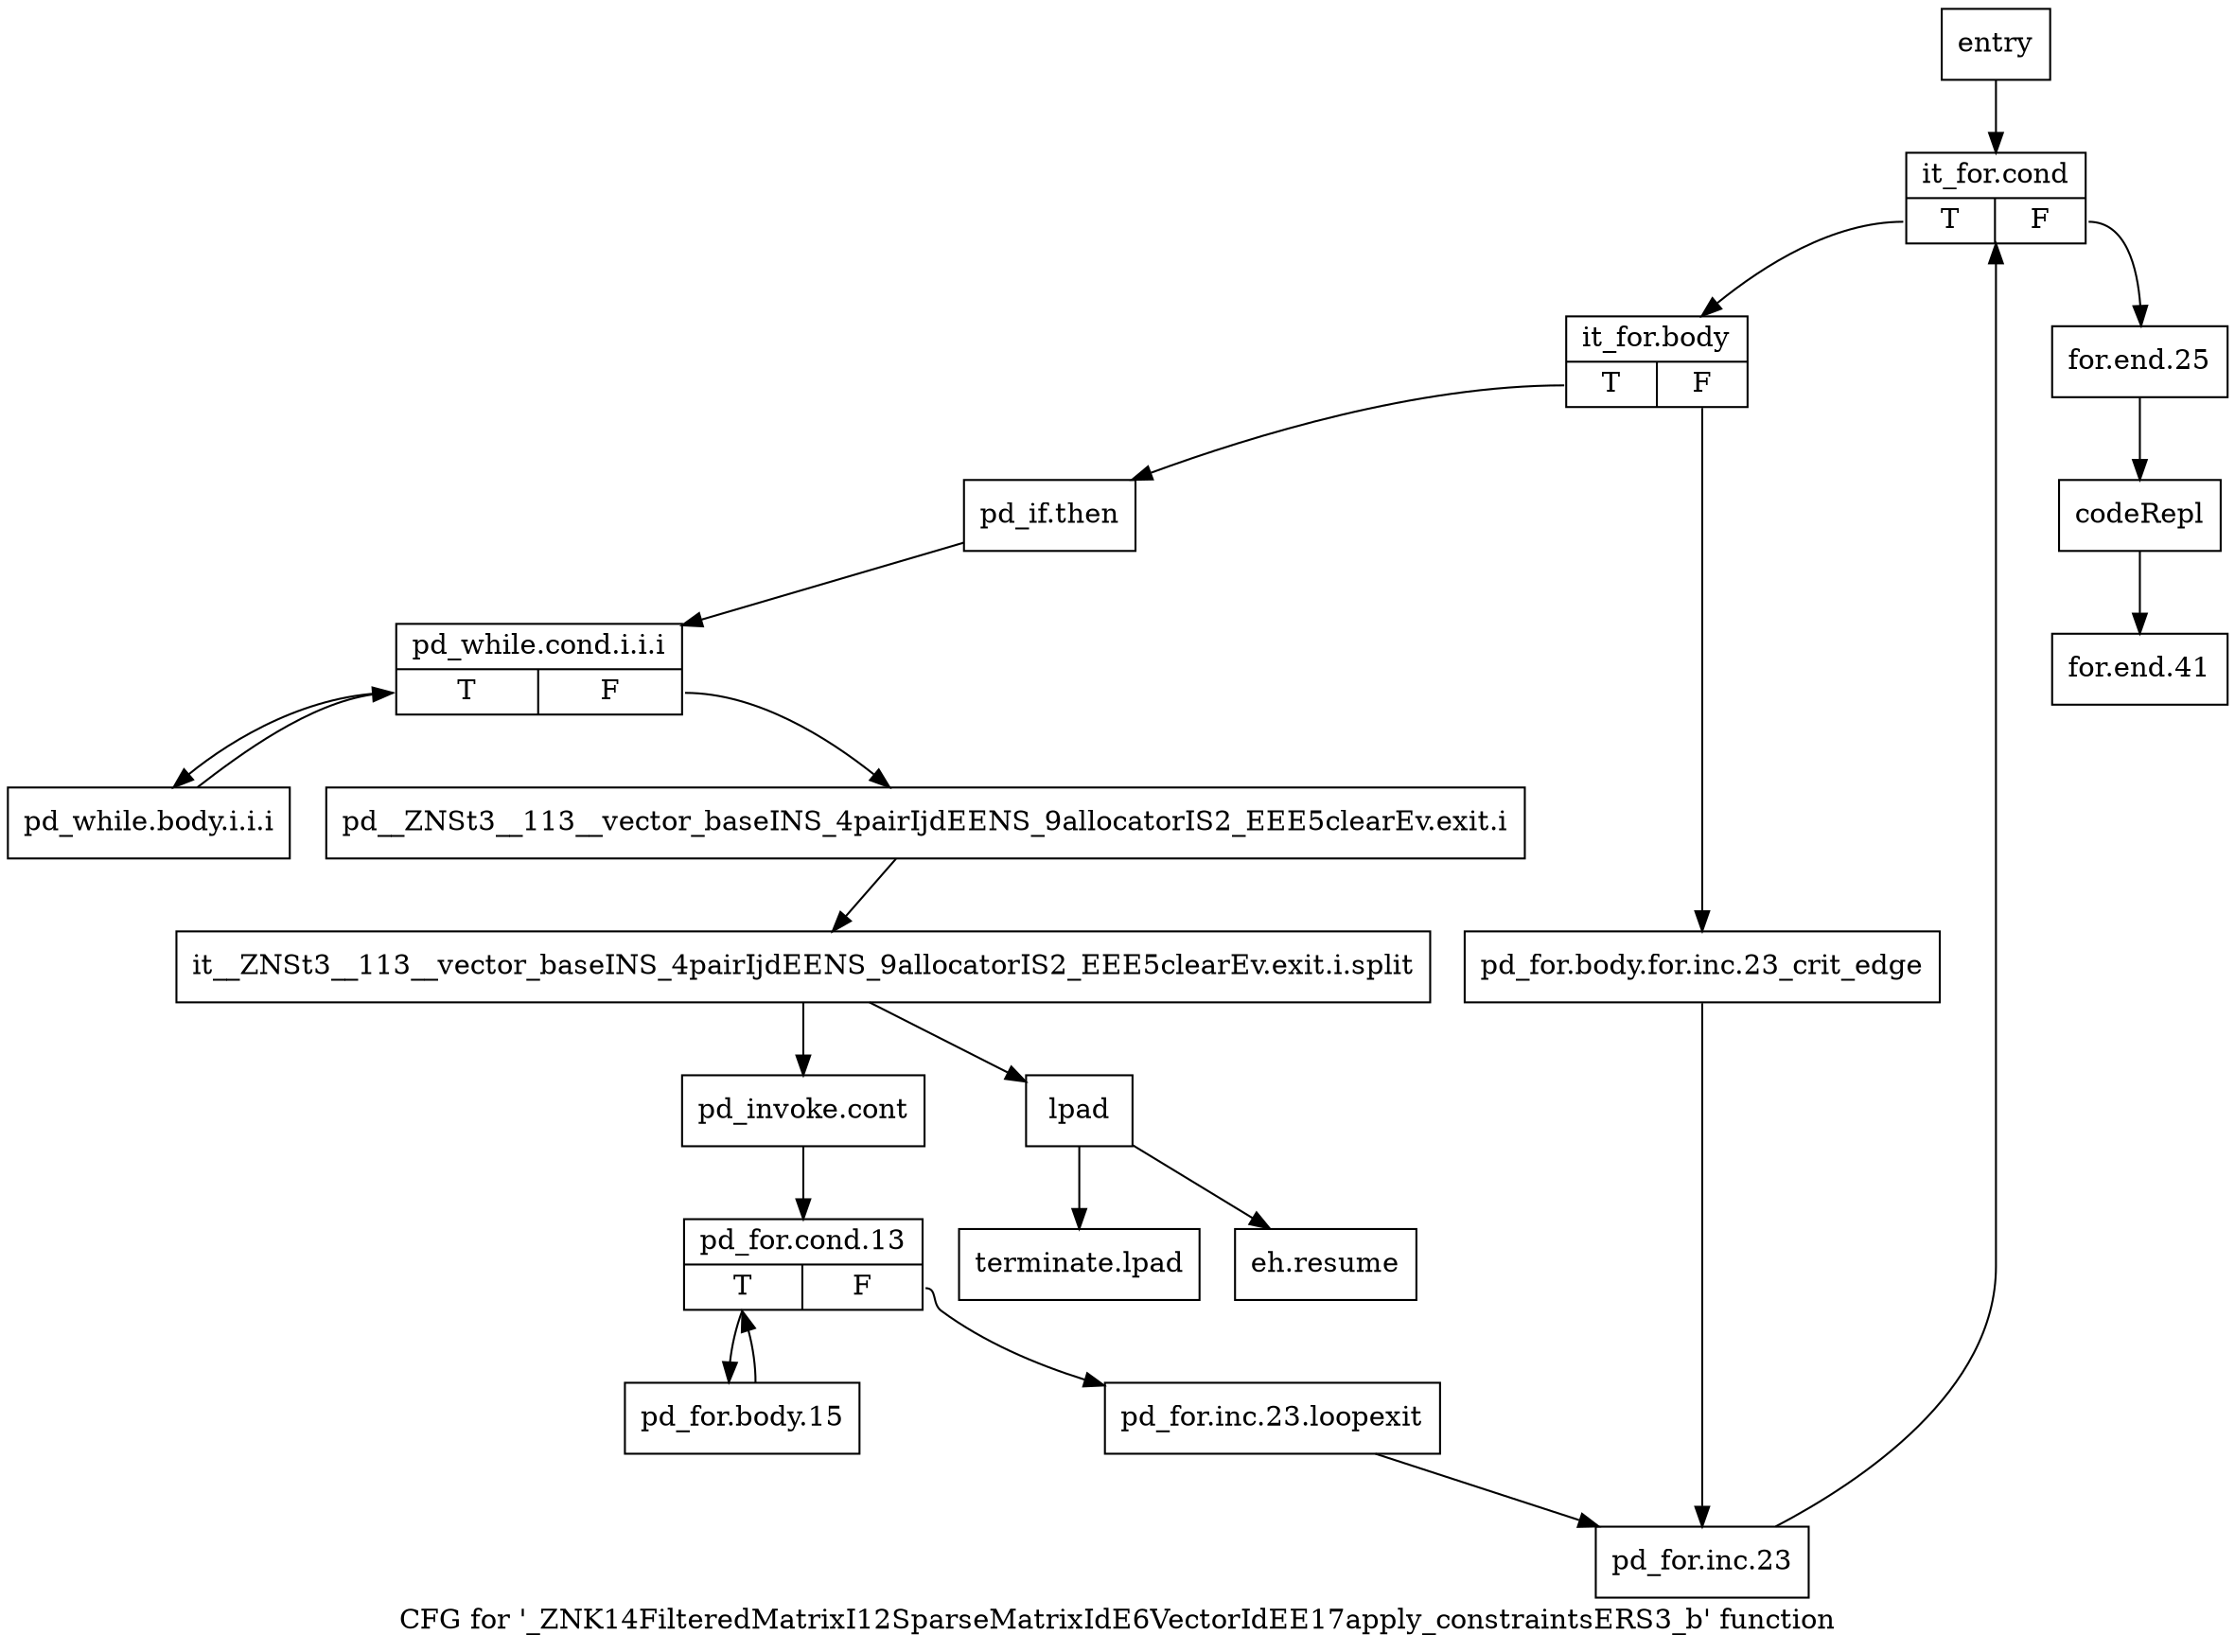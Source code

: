 digraph "CFG for '_ZNK14FilteredMatrixI12SparseMatrixIdE6VectorIdEE17apply_constraintsERS3_b' function" {
	label="CFG for '_ZNK14FilteredMatrixI12SparseMatrixIdE6VectorIdEE17apply_constraintsERS3_b' function";

	Node0x54d8680 [shape=record,label="{entry}"];
	Node0x54d8680 -> Node0x54d86d0;
	Node0x54d86d0 [shape=record,label="{it_for.cond|{<s0>T|<s1>F}}"];
	Node0x54d86d0:s0 -> Node0x54d8720;
	Node0x54d86d0:s1 -> Node0x54d8ae0;
	Node0x54d8720 [shape=record,label="{it_for.body|{<s0>T|<s1>F}}"];
	Node0x54d8720:s0 -> Node0x54d87c0;
	Node0x54d8720:s1 -> Node0x54d8770;
	Node0x54d8770 [shape=record,label="{pd_for.body.for.inc.23_crit_edge}"];
	Node0x54d8770 -> Node0x54d8a90;
	Node0x54d87c0 [shape=record,label="{pd_if.then}"];
	Node0x54d87c0 -> Node0x54d8810;
	Node0x54d8810 [shape=record,label="{pd_while.cond.i.i.i|{<s0>T|<s1>F}}"];
	Node0x54d8810:s0 -> Node0x54d8860;
	Node0x54d8810:s1 -> Node0x54d88b0;
	Node0x54d8860 [shape=record,label="{pd_while.body.i.i.i}"];
	Node0x54d8860 -> Node0x54d8810;
	Node0x54d88b0 [shape=record,label="{pd__ZNSt3__113__vector_baseINS_4pairIjdEENS_9allocatorIS2_EEE5clearEv.exit.i}"];
	Node0x54d88b0 -> Node0xa6fdd00;
	Node0xa6fdd00 [shape=record,label="{it__ZNSt3__113__vector_baseINS_4pairIjdEENS_9allocatorIS2_EEE5clearEv.exit.i.split}"];
	Node0xa6fdd00 -> Node0x54d8900;
	Node0xa6fdd00 -> Node0x54d89f0;
	Node0x54d8900 [shape=record,label="{pd_invoke.cont}"];
	Node0x54d8900 -> Node0x54d8950;
	Node0x54d8950 [shape=record,label="{pd_for.cond.13|{<s0>T|<s1>F}}"];
	Node0x54d8950:s0 -> Node0x54d89a0;
	Node0x54d8950:s1 -> Node0x54d8a40;
	Node0x54d89a0 [shape=record,label="{pd_for.body.15}"];
	Node0x54d89a0 -> Node0x54d8950;
	Node0x54d89f0 [shape=record,label="{lpad}"];
	Node0x54d89f0 -> Node0x54d8bd0;
	Node0x54d89f0 -> Node0x54d8c20;
	Node0x54d8a40 [shape=record,label="{pd_for.inc.23.loopexit}"];
	Node0x54d8a40 -> Node0x54d8a90;
	Node0x54d8a90 [shape=record,label="{pd_for.inc.23}"];
	Node0x54d8a90 -> Node0x54d86d0;
	Node0x54d8ae0 [shape=record,label="{for.end.25}"];
	Node0x54d8ae0 -> Node0x54d8b30;
	Node0x54d8b30 [shape=record,label="{codeRepl}"];
	Node0x54d8b30 -> Node0x54d8b80;
	Node0x54d8b80 [shape=record,label="{for.end.41}"];
	Node0x54d8bd0 [shape=record,label="{eh.resume}"];
	Node0x54d8c20 [shape=record,label="{terminate.lpad}"];
}
